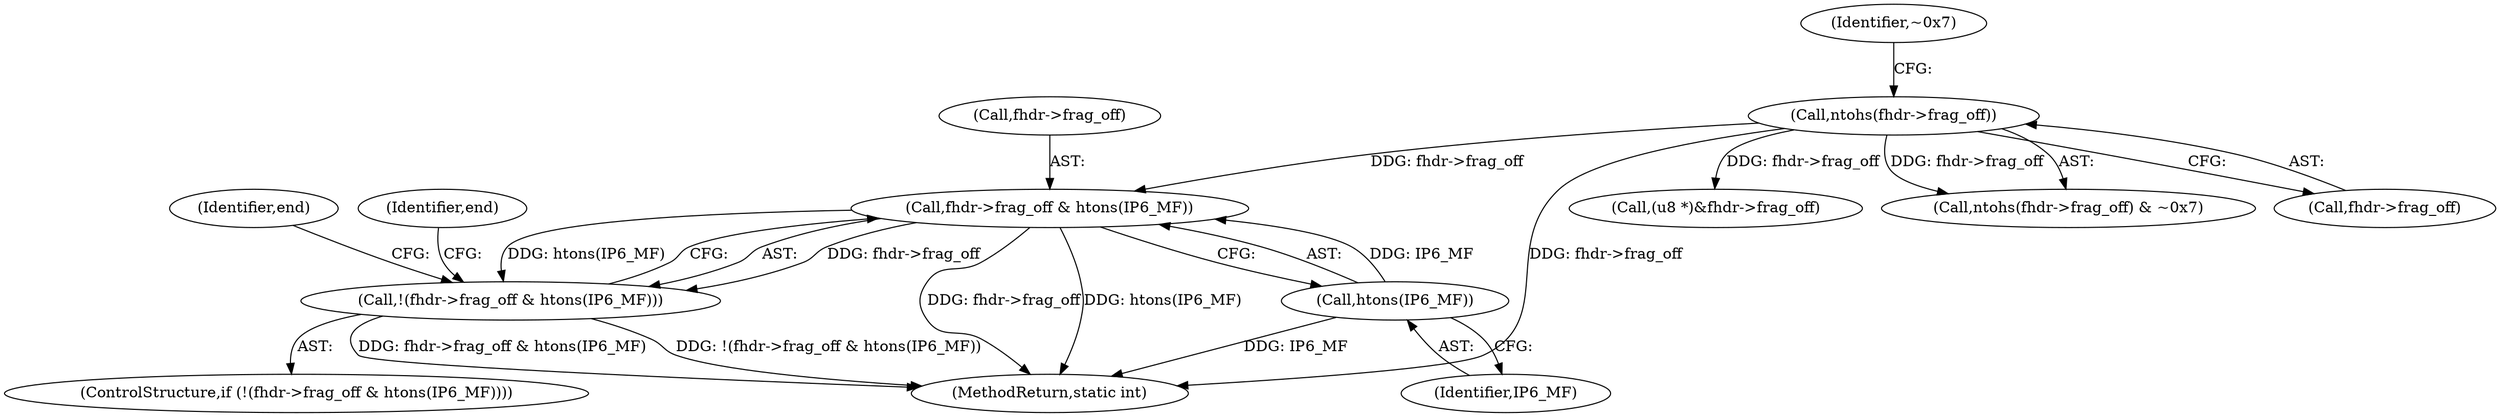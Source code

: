digraph "0_linux_70789d7052239992824628db8133de08dc78e593_0@pointer" {
"1000234" [label="(Call,fhdr->frag_off & htons(IP6_MF))"];
"1000147" [label="(Call,ntohs(fhdr->frag_off))"];
"1000238" [label="(Call,htons(IP6_MF))"];
"1000233" [label="(Call,!(fhdr->frag_off & htons(IP6_MF)))"];
"1000238" [label="(Call,htons(IP6_MF))"];
"1000232" [label="(ControlStructure,if (!(fhdr->frag_off & htons(IP6_MF))))"];
"1000244" [label="(Identifier,end)"];
"1000151" [label="(Identifier,~0x7)"];
"1000233" [label="(Call,!(fhdr->frag_off & htons(IP6_MF)))"];
"1000239" [label="(Identifier,IP6_MF)"];
"1000146" [label="(Call,ntohs(fhdr->frag_off) & ~0x7)"];
"1000716" [label="(MethodReturn,static int)"];
"1000147" [label="(Call,ntohs(fhdr->frag_off))"];
"1000191" [label="(Call,(u8 *)&fhdr->frag_off)"];
"1000235" [label="(Call,fhdr->frag_off)"];
"1000284" [label="(Identifier,end)"];
"1000234" [label="(Call,fhdr->frag_off & htons(IP6_MF))"];
"1000148" [label="(Call,fhdr->frag_off)"];
"1000234" -> "1000233"  [label="AST: "];
"1000234" -> "1000238"  [label="CFG: "];
"1000235" -> "1000234"  [label="AST: "];
"1000238" -> "1000234"  [label="AST: "];
"1000233" -> "1000234"  [label="CFG: "];
"1000234" -> "1000716"  [label="DDG: fhdr->frag_off"];
"1000234" -> "1000716"  [label="DDG: htons(IP6_MF)"];
"1000234" -> "1000233"  [label="DDG: fhdr->frag_off"];
"1000234" -> "1000233"  [label="DDG: htons(IP6_MF)"];
"1000147" -> "1000234"  [label="DDG: fhdr->frag_off"];
"1000238" -> "1000234"  [label="DDG: IP6_MF"];
"1000147" -> "1000146"  [label="AST: "];
"1000147" -> "1000148"  [label="CFG: "];
"1000148" -> "1000147"  [label="AST: "];
"1000151" -> "1000147"  [label="CFG: "];
"1000147" -> "1000716"  [label="DDG: fhdr->frag_off"];
"1000147" -> "1000146"  [label="DDG: fhdr->frag_off"];
"1000147" -> "1000191"  [label="DDG: fhdr->frag_off"];
"1000238" -> "1000239"  [label="CFG: "];
"1000239" -> "1000238"  [label="AST: "];
"1000238" -> "1000716"  [label="DDG: IP6_MF"];
"1000233" -> "1000232"  [label="AST: "];
"1000244" -> "1000233"  [label="CFG: "];
"1000284" -> "1000233"  [label="CFG: "];
"1000233" -> "1000716"  [label="DDG: !(fhdr->frag_off & htons(IP6_MF))"];
"1000233" -> "1000716"  [label="DDG: fhdr->frag_off & htons(IP6_MF)"];
}
